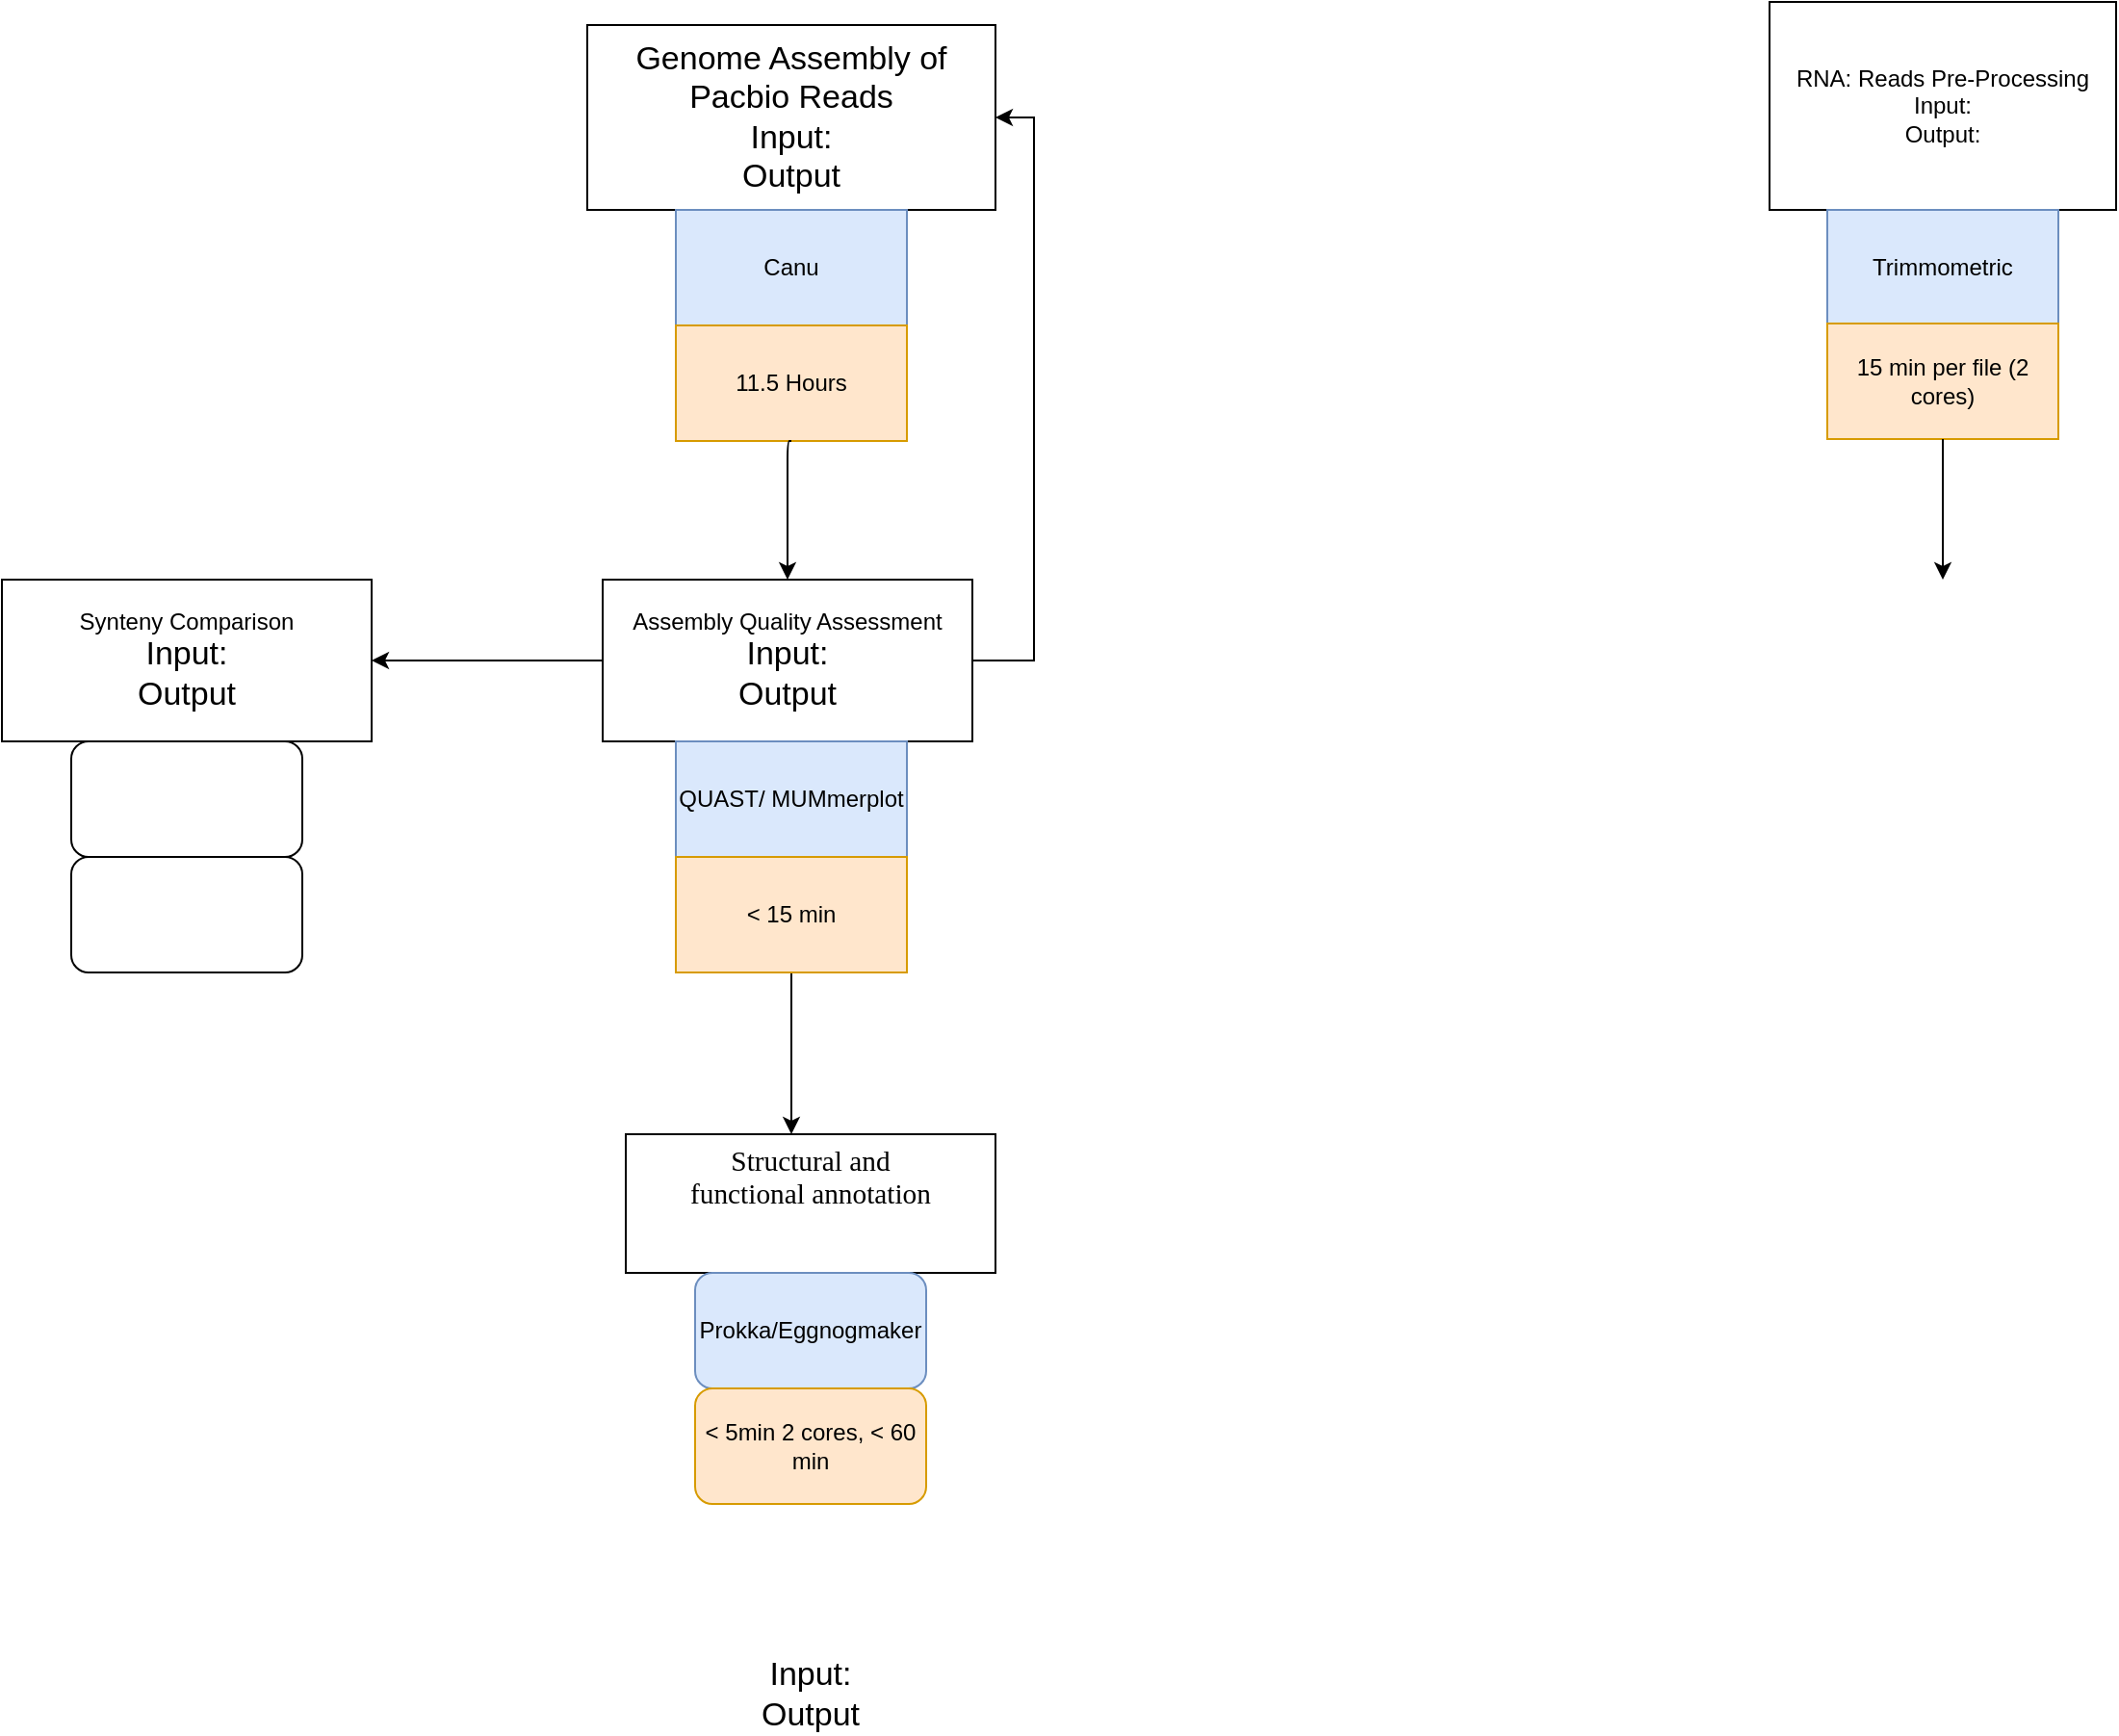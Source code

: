 <mxfile version="15.2.7" type="github">
  <diagram name="Page-1" id="edf60f1a-56cd-e834-aa8a-f176f3a09ee4">
    <mxGraphModel dx="2210" dy="940" grid="1" gridSize="12" guides="1" tooltips="1" connect="1" arrows="1" fold="1" page="1" pageScale="1" pageWidth="1100" pageHeight="850" background="none" math="0" shadow="0">
      <root>
        <mxCell id="0" />
        <mxCell id="1" parent="0" />
        <mxCell id="r9l6ygumFsfBTqQ8MOW--1" value="&lt;div&gt;&lt;font style=&quot;font-size: 17px&quot;&gt;Genome Assembly of Pacbio Reads&lt;/font&gt;&lt;/div&gt;&lt;div&gt;&lt;font style=&quot;font-size: 17px&quot;&gt;Input: &lt;br&gt;&lt;/font&gt;&lt;/div&gt;&lt;div&gt;&lt;font style=&quot;font-size: 17px&quot;&gt;Output&lt;br&gt;&lt;/font&gt;&lt;/div&gt;" style="rounded=0;whiteSpace=wrap;html=1;" vertex="1" parent="1">
          <mxGeometry x="136" y="240" width="212" height="96" as="geometry" />
        </mxCell>
        <mxCell id="r9l6ygumFsfBTqQ8MOW--2" value="Canu" style="rounded=0;whiteSpace=wrap;html=1;fillColor=#dae8fc;strokeColor=#6c8ebf;" vertex="1" parent="1">
          <mxGeometry x="182" y="336" width="120" height="60" as="geometry" />
        </mxCell>
        <mxCell id="r9l6ygumFsfBTqQ8MOW--3" value="11.5 Hours" style="rounded=0;whiteSpace=wrap;html=1;fillColor=#ffe6cc;strokeColor=#d79b00;" vertex="1" parent="1">
          <mxGeometry x="182" y="396" width="120" height="60" as="geometry" />
        </mxCell>
        <mxCell id="r9l6ygumFsfBTqQ8MOW--4" value="&lt;div&gt;RNA: Reads Pre-Processing&lt;/div&gt;&lt;div&gt;Input:&lt;/div&gt;&lt;div&gt;Output:&lt;br&gt;&lt;/div&gt;" style="rounded=0;whiteSpace=wrap;html=1;" vertex="1" parent="1">
          <mxGeometry x="750" y="228" width="180" height="108" as="geometry" />
        </mxCell>
        <mxCell id="r9l6ygumFsfBTqQ8MOW--5" value="Trimmometric" style="rounded=0;whiteSpace=wrap;html=1;fillColor=#dae8fc;strokeColor=#6c8ebf;" vertex="1" parent="1">
          <mxGeometry x="780" y="336" width="120" height="60" as="geometry" />
        </mxCell>
        <mxCell id="r9l6ygumFsfBTqQ8MOW--6" value="15 min per file (2 cores)" style="rounded=0;whiteSpace=wrap;html=1;fillColor=#ffe6cc;strokeColor=#d79b00;" vertex="1" parent="1">
          <mxGeometry x="780" y="395" width="120" height="60" as="geometry" />
        </mxCell>
        <mxCell id="r9l6ygumFsfBTqQ8MOW--11" value="" style="endArrow=classic;html=1;exitX=0.5;exitY=1;exitDx=0;exitDy=0;" edge="1" parent="1" source="r9l6ygumFsfBTqQ8MOW--3">
          <mxGeometry width="50" height="50" relative="1" as="geometry">
            <mxPoint x="240" y="480" as="sourcePoint" />
            <mxPoint x="240" y="528" as="targetPoint" />
            <Array as="points">
              <mxPoint x="240" y="456" />
            </Array>
          </mxGeometry>
        </mxCell>
        <mxCell id="r9l6ygumFsfBTqQ8MOW--13" value="" style="endArrow=classic;html=1;exitX=0.5;exitY=1;exitDx=0;exitDy=0;" edge="1" parent="1" source="r9l6ygumFsfBTqQ8MOW--6">
          <mxGeometry width="50" height="50" relative="1" as="geometry">
            <mxPoint x="768" y="554" as="sourcePoint" />
            <mxPoint x="840" y="528" as="targetPoint" />
          </mxGeometry>
        </mxCell>
        <mxCell id="r9l6ygumFsfBTqQ8MOW--17" style="edgeStyle=orthogonalEdgeStyle;rounded=0;orthogonalLoop=1;jettySize=auto;html=1;exitX=1;exitY=0.5;exitDx=0;exitDy=0;entryX=1;entryY=0.5;entryDx=0;entryDy=0;" edge="1" parent="1" source="r9l6ygumFsfBTqQ8MOW--14" target="r9l6ygumFsfBTqQ8MOW--1">
          <mxGeometry relative="1" as="geometry" />
        </mxCell>
        <mxCell id="r9l6ygumFsfBTqQ8MOW--23" style="edgeStyle=orthogonalEdgeStyle;rounded=0;orthogonalLoop=1;jettySize=auto;html=1;exitX=0;exitY=0.5;exitDx=0;exitDy=0;" edge="1" parent="1" source="r9l6ygumFsfBTqQ8MOW--14">
          <mxGeometry relative="1" as="geometry">
            <mxPoint x="24" y="570" as="targetPoint" />
          </mxGeometry>
        </mxCell>
        <mxCell id="r9l6ygumFsfBTqQ8MOW--14" value="&lt;div&gt;Assembly Quality Assessment&lt;div&gt;&lt;font style=&quot;font-size: 17px&quot;&gt;Input: &lt;br&gt;&lt;/font&gt;&lt;/div&gt;&lt;font style=&quot;font-size: 17px&quot;&gt;Output&lt;/font&gt;&lt;/div&gt;" style="rounded=0;whiteSpace=wrap;html=1;" vertex="1" parent="1">
          <mxGeometry x="144" y="528" width="192" height="84" as="geometry" />
        </mxCell>
        <mxCell id="r9l6ygumFsfBTqQ8MOW--15" value="QUAST/ MUMmerplot" style="rounded=0;whiteSpace=wrap;html=1;fillColor=#dae8fc;strokeColor=#6c8ebf;" vertex="1" parent="1">
          <mxGeometry x="182" y="612" width="120" height="60" as="geometry" />
        </mxCell>
        <mxCell id="r9l6ygumFsfBTqQ8MOW--18" style="edgeStyle=orthogonalEdgeStyle;rounded=0;orthogonalLoop=1;jettySize=auto;html=1;exitX=0.5;exitY=1;exitDx=0;exitDy=0;" edge="1" parent="1" source="r9l6ygumFsfBTqQ8MOW--16">
          <mxGeometry relative="1" as="geometry">
            <mxPoint x="242" y="816" as="targetPoint" />
          </mxGeometry>
        </mxCell>
        <mxCell id="r9l6ygumFsfBTqQ8MOW--16" value="&amp;lt; 15 min " style="rounded=0;whiteSpace=wrap;html=1;fillColor=#ffe6cc;strokeColor=#d79b00;" vertex="1" parent="1">
          <mxGeometry x="182" y="672" width="120" height="60" as="geometry" />
        </mxCell>
        <mxCell id="r9l6ygumFsfBTqQ8MOW--20" value="&lt;div&gt;&lt;br/&gt;&lt;br/&gt;&lt;br/&gt;&lt;br/&gt;&lt;br/&gt;&lt;br/&gt;&lt;br/&gt;&lt;br/&gt;&lt;br/&gt;&lt;br/&gt;&lt;br/&gt;&lt;br/&gt;&lt;br/&gt;&lt;br/&gt;&lt;br/&gt;&lt;br/&gt;&lt;br/&gt;&lt;span style=&quot;font-size: 11.0pt ; font-family: &amp;#34;arialmt&amp;#34; , serif&quot;&gt;Structural and&lt;br/&gt;functional annotation&lt;/span&gt;&lt;/div&gt;&lt;div&gt;&lt;br/&gt;&lt;br/&gt;&lt;br/&gt;&lt;br/&gt;&lt;br/&gt;&lt;br/&gt;&lt;br/&gt;&lt;br/&gt;&lt;br/&gt;&lt;br/&gt;&lt;br/&gt;&lt;br/&gt;&lt;br/&gt;&lt;br/&gt;&lt;br/&gt;&lt;br/&gt;&lt;div&gt;&lt;font style=&quot;font-size: 17px&quot;&gt;Input: &lt;br&gt;&lt;/font&gt;&lt;/div&gt;&lt;font style=&quot;font-size: 17px&quot;&gt;Output&lt;/font&gt;&lt;/div&gt;" style="rounded=0;whiteSpace=wrap;html=1;" vertex="1" parent="1">
          <mxGeometry x="156" y="816" width="192" height="72" as="geometry" />
        </mxCell>
        <mxCell id="r9l6ygumFsfBTqQ8MOW--21" value="Prokka/Eggnogmaker" style="rounded=1;whiteSpace=wrap;html=1;fillColor=#dae8fc;strokeColor=#6c8ebf;" vertex="1" parent="1">
          <mxGeometry x="192" y="888" width="120" height="60" as="geometry" />
        </mxCell>
        <mxCell id="r9l6ygumFsfBTqQ8MOW--22" value="&amp;lt; 5min 2 cores, &amp;lt; 60 min" style="rounded=1;whiteSpace=wrap;html=1;fillColor=#ffe6cc;strokeColor=#d79b00;" vertex="1" parent="1">
          <mxGeometry x="192" y="948" width="120" height="60" as="geometry" />
        </mxCell>
        <mxCell id="r9l6ygumFsfBTqQ8MOW--26" value="&lt;div&gt;Synteny Comparison&lt;br&gt;&lt;div&gt;&lt;font style=&quot;font-size: 17px&quot;&gt;Input: &lt;br&gt;&lt;/font&gt;&lt;/div&gt;&lt;font style=&quot;font-size: 17px&quot;&gt;Output&lt;/font&gt;&lt;/div&gt;" style="rounded=0;whiteSpace=wrap;html=1;" vertex="1" parent="1">
          <mxGeometry x="-168" y="528" width="192" height="84" as="geometry" />
        </mxCell>
        <mxCell id="r9l6ygumFsfBTqQ8MOW--29" value="" style="rounded=1;whiteSpace=wrap;html=1;" vertex="1" parent="1">
          <mxGeometry x="-132" y="612" width="120" height="60" as="geometry" />
        </mxCell>
        <mxCell id="r9l6ygumFsfBTqQ8MOW--30" value="" style="rounded=1;whiteSpace=wrap;html=1;" vertex="1" parent="1">
          <mxGeometry x="-132" y="672" width="120" height="60" as="geometry" />
        </mxCell>
      </root>
    </mxGraphModel>
  </diagram>
</mxfile>
